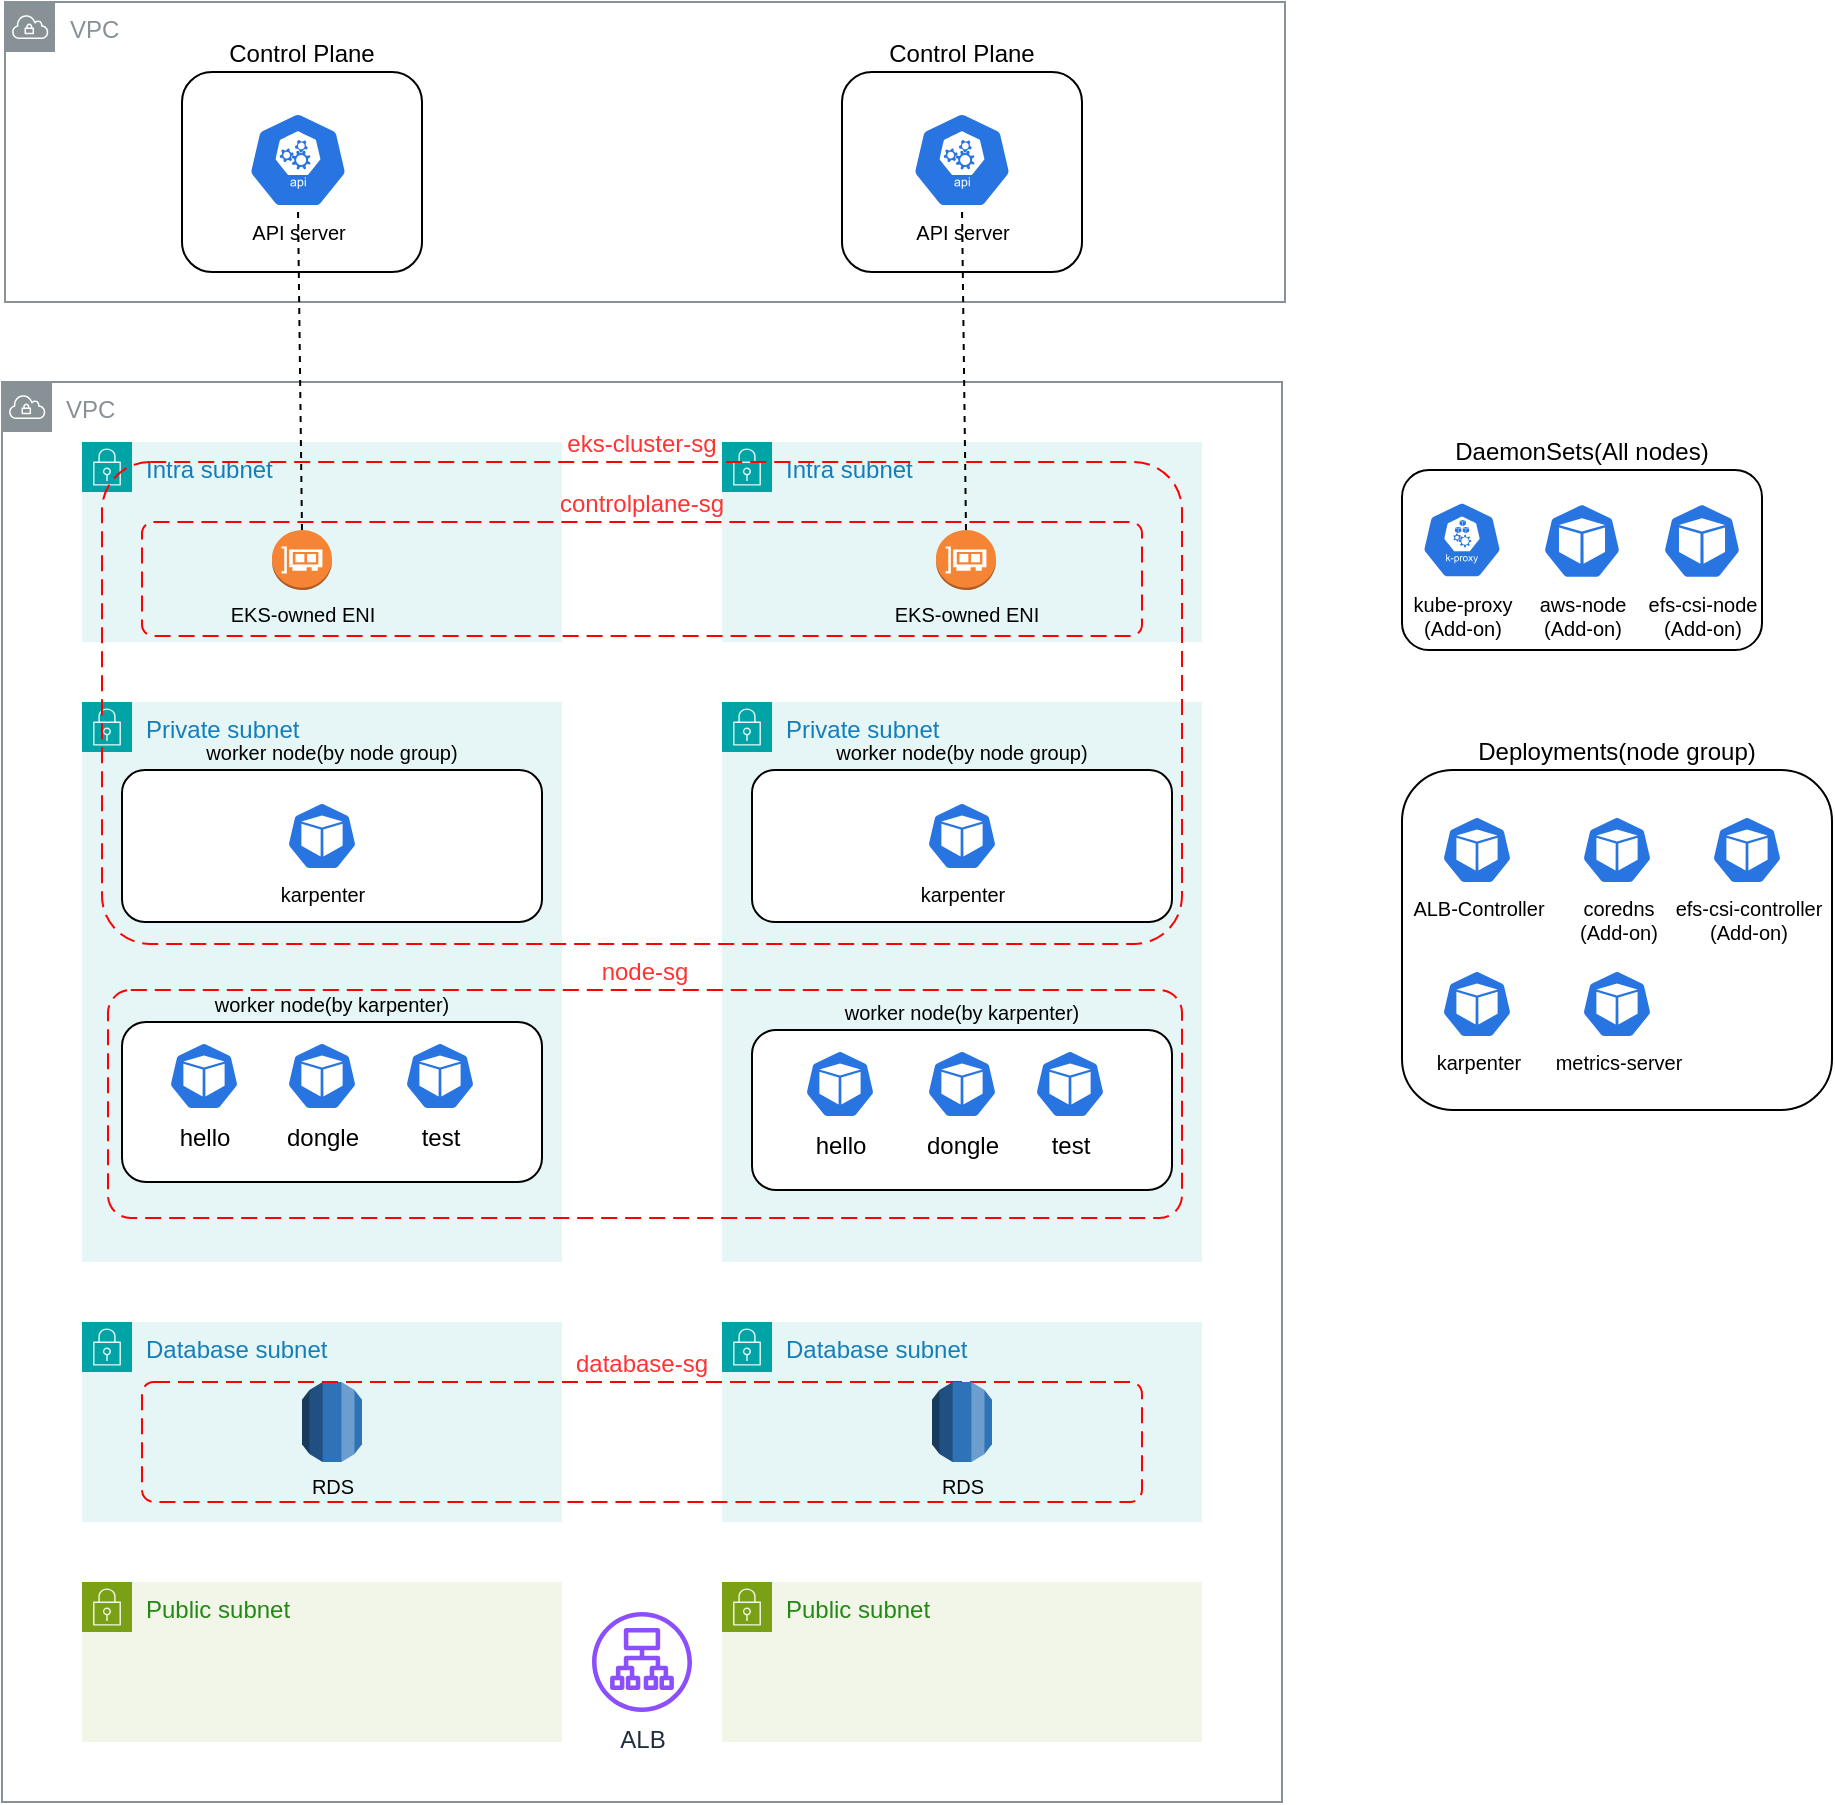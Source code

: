 <mxfile version="22.1.3" type="device">
  <diagram name="페이지-1" id="k-PGukx9nXa_avxQjpJs">
    <mxGraphModel dx="2261" dy="761" grid="1" gridSize="10" guides="1" tooltips="1" connect="1" arrows="1" fold="1" page="1" pageScale="1" pageWidth="827" pageHeight="1169" math="0" shadow="0">
      <root>
        <mxCell id="0" />
        <mxCell id="1" parent="0" />
        <mxCell id="21zfCVTrZPB9-jWkPUX8-2" value="VPC" style="sketch=0;outlineConnect=0;gradientColor=none;html=1;whiteSpace=wrap;fontSize=12;fontStyle=0;shape=mxgraph.aws4.group;grIcon=mxgraph.aws4.group_vpc;strokeColor=#879196;fillColor=none;verticalAlign=top;align=left;spacingLeft=30;fontColor=#879196;dashed=0;" vertex="1" parent="1">
          <mxGeometry x="-120" y="640" width="640" height="710" as="geometry" />
        </mxCell>
        <mxCell id="21zfCVTrZPB9-jWkPUX8-16" value="Private subnet" style="points=[[0,0],[0.25,0],[0.5,0],[0.75,0],[1,0],[1,0.25],[1,0.5],[1,0.75],[1,1],[0.75,1],[0.5,1],[0.25,1],[0,1],[0,0.75],[0,0.5],[0,0.25]];outlineConnect=0;gradientColor=none;html=1;whiteSpace=wrap;fontSize=12;fontStyle=0;container=1;pointerEvents=0;collapsible=0;recursiveResize=0;shape=mxgraph.aws4.group;grIcon=mxgraph.aws4.group_security_group;grStroke=0;strokeColor=#00A4A6;fillColor=#E6F6F7;verticalAlign=top;align=left;spacingLeft=30;fontColor=#147EBA;dashed=0;" vertex="1" parent="1">
          <mxGeometry x="240" y="800" width="240" height="280" as="geometry" />
        </mxCell>
        <mxCell id="21zfCVTrZPB9-jWkPUX8-15" value="Private subnet" style="points=[[0,0],[0.25,0],[0.5,0],[0.75,0],[1,0],[1,0.25],[1,0.5],[1,0.75],[1,1],[0.75,1],[0.5,1],[0.25,1],[0,1],[0,0.75],[0,0.5],[0,0.25]];outlineConnect=0;gradientColor=none;html=1;whiteSpace=wrap;fontSize=12;fontStyle=0;container=1;pointerEvents=0;collapsible=0;recursiveResize=0;shape=mxgraph.aws4.group;grIcon=mxgraph.aws4.group_security_group;grStroke=0;strokeColor=#00A4A6;fillColor=#E6F6F7;verticalAlign=top;align=left;spacingLeft=30;fontColor=#147EBA;dashed=0;" vertex="1" parent="1">
          <mxGeometry x="-80" y="800" width="240" height="280" as="geometry" />
        </mxCell>
        <mxCell id="21zfCVTrZPB9-jWkPUX8-51" value="worker node(by karpenter)" style="rounded=1;whiteSpace=wrap;html=1;fillColor=default;labelPosition=center;verticalLabelPosition=top;align=center;verticalAlign=bottom;fontSize=10;" vertex="1" parent="21zfCVTrZPB9-jWkPUX8-15">
          <mxGeometry x="20" y="160" width="210" height="80" as="geometry" />
        </mxCell>
        <mxCell id="21zfCVTrZPB9-jWkPUX8-12" value="Intra subnet" style="points=[[0,0],[0.25,0],[0.5,0],[0.75,0],[1,0],[1,0.25],[1,0.5],[1,0.75],[1,1],[0.75,1],[0.5,1],[0.25,1],[0,1],[0,0.75],[0,0.5],[0,0.25]];outlineConnect=0;gradientColor=none;html=1;whiteSpace=wrap;fontSize=12;fontStyle=0;container=1;pointerEvents=0;collapsible=0;recursiveResize=0;shape=mxgraph.aws4.group;grIcon=mxgraph.aws4.group_security_group;grStroke=0;strokeColor=#00A4A6;fillColor=#E6F6F7;verticalAlign=top;align=left;spacingLeft=30;fontColor=#147EBA;dashed=0;" vertex="1" parent="1">
          <mxGeometry x="240" y="670" width="240" height="100" as="geometry" />
        </mxCell>
        <mxCell id="21zfCVTrZPB9-jWkPUX8-23" value="EKS-owned ENI" style="outlineConnect=0;dashed=0;verticalLabelPosition=bottom;verticalAlign=top;align=center;html=1;shape=mxgraph.aws3.elastic_network_interface;fillColor=#F58534;gradientColor=none;fontSize=10;" vertex="1" parent="21zfCVTrZPB9-jWkPUX8-12">
          <mxGeometry x="107" y="44" width="30" height="30" as="geometry" />
        </mxCell>
        <mxCell id="21zfCVTrZPB9-jWkPUX8-11" value="Intra subnet" style="points=[[0,0],[0.25,0],[0.5,0],[0.75,0],[1,0],[1,0.25],[1,0.5],[1,0.75],[1,1],[0.75,1],[0.5,1],[0.25,1],[0,1],[0,0.75],[0,0.5],[0,0.25]];outlineConnect=0;gradientColor=none;html=1;whiteSpace=wrap;fontSize=12;fontStyle=0;container=1;pointerEvents=0;collapsible=0;recursiveResize=0;shape=mxgraph.aws4.group;grIcon=mxgraph.aws4.group_security_group;grStroke=0;strokeColor=#00A4A6;fillColor=#E6F6F7;verticalAlign=top;align=left;spacingLeft=30;fontColor=#147EBA;dashed=0;" vertex="1" parent="1">
          <mxGeometry x="-80" y="670" width="240" height="100" as="geometry" />
        </mxCell>
        <mxCell id="21zfCVTrZPB9-jWkPUX8-79" value="EKS-owned ENI" style="outlineConnect=0;dashed=0;verticalLabelPosition=bottom;verticalAlign=top;align=center;html=1;shape=mxgraph.aws3.elastic_network_interface;fillColor=#F58534;gradientColor=none;fontSize=10;" vertex="1" parent="21zfCVTrZPB9-jWkPUX8-11">
          <mxGeometry x="95" y="44" width="30" height="30" as="geometry" />
        </mxCell>
        <mxCell id="21zfCVTrZPB9-jWkPUX8-78" value="eks-cluster-sg" style="rounded=1;arcSize=10;dashed=1;strokeColor=#ff0000;fillColor=none;gradientColor=none;dashPattern=8 4;strokeWidth=1;verticalAlign=bottom;labelPosition=center;verticalLabelPosition=top;align=center;fontColor=#FF3333;" vertex="1" parent="1">
          <mxGeometry x="-70" y="680" width="540" height="241" as="geometry" />
        </mxCell>
        <mxCell id="21zfCVTrZPB9-jWkPUX8-74" value="controlplane-sg" style="rounded=1;arcSize=10;dashed=1;strokeColor=#ff0000;fillColor=none;gradientColor=none;dashPattern=8 4;strokeWidth=1;verticalAlign=bottom;labelPosition=center;verticalLabelPosition=top;align=center;fontColor=#FF3333;" vertex="1" parent="1">
          <mxGeometry x="-50" y="710" width="500" height="57" as="geometry" />
        </mxCell>
        <mxCell id="21zfCVTrZPB9-jWkPUX8-17" value="Database subnet" style="points=[[0,0],[0.25,0],[0.5,0],[0.75,0],[1,0],[1,0.25],[1,0.5],[1,0.75],[1,1],[0.75,1],[0.5,1],[0.25,1],[0,1],[0,0.75],[0,0.5],[0,0.25]];outlineConnect=0;gradientColor=none;html=1;whiteSpace=wrap;fontSize=12;fontStyle=0;container=1;pointerEvents=0;collapsible=0;recursiveResize=0;shape=mxgraph.aws4.group;grIcon=mxgraph.aws4.group_security_group;grStroke=0;strokeColor=#00A4A6;fillColor=#E6F6F7;verticalAlign=top;align=left;spacingLeft=30;fontColor=#147EBA;dashed=0;" vertex="1" parent="1">
          <mxGeometry x="-80" y="1110" width="240" height="100" as="geometry" />
        </mxCell>
        <mxCell id="21zfCVTrZPB9-jWkPUX8-58" value="RDS" style="outlineConnect=0;dashed=0;verticalLabelPosition=bottom;verticalAlign=top;align=center;html=1;shape=mxgraph.aws3.rds;fillColor=#2E73B8;gradientColor=none;fontSize=10;" vertex="1" parent="21zfCVTrZPB9-jWkPUX8-17">
          <mxGeometry x="110" y="30" width="30" height="40" as="geometry" />
        </mxCell>
        <mxCell id="21zfCVTrZPB9-jWkPUX8-38" value="Deployments(node group)" style="rounded=1;whiteSpace=wrap;html=1;labelPosition=center;verticalLabelPosition=top;align=center;verticalAlign=bottom;" vertex="1" parent="1">
          <mxGeometry x="580" y="834" width="215" height="170" as="geometry" />
        </mxCell>
        <mxCell id="21zfCVTrZPB9-jWkPUX8-36" value="DaemonSets(All nodes)" style="rounded=1;whiteSpace=wrap;html=1;labelPosition=center;verticalLabelPosition=top;align=center;verticalAlign=bottom;" vertex="1" parent="1">
          <mxGeometry x="580" y="684" width="180" height="90" as="geometry" />
        </mxCell>
        <mxCell id="21zfCVTrZPB9-jWkPUX8-1" value="VPC" style="sketch=0;outlineConnect=0;gradientColor=none;html=1;whiteSpace=wrap;fontSize=12;fontStyle=0;shape=mxgraph.aws4.group;grIcon=mxgraph.aws4.group_vpc;strokeColor=#879196;fillColor=none;verticalAlign=top;align=left;spacingLeft=30;fontColor=#879196;dashed=0;" vertex="1" parent="1">
          <mxGeometry x="-118.5" y="450" width="640" height="150" as="geometry" />
        </mxCell>
        <mxCell id="21zfCVTrZPB9-jWkPUX8-22" value="Control Plane" style="rounded=1;whiteSpace=wrap;html=1;fillColor=default;labelPosition=center;verticalLabelPosition=top;align=center;verticalAlign=bottom;" vertex="1" parent="1">
          <mxGeometry x="300" y="485" width="120" height="100" as="geometry" />
        </mxCell>
        <mxCell id="21zfCVTrZPB9-jWkPUX8-21" value="Control Plane" style="rounded=1;whiteSpace=wrap;html=1;fillColor=default;labelPosition=center;verticalLabelPosition=top;align=center;verticalAlign=bottom;" vertex="1" parent="1">
          <mxGeometry x="-30" y="485" width="120" height="100" as="geometry" />
        </mxCell>
        <mxCell id="21zfCVTrZPB9-jWkPUX8-5" value="API server" style="sketch=0;html=1;dashed=0;whitespace=wrap;fillColor=#2875E2;strokeColor=#ffffff;points=[[0.005,0.63,0],[0.1,0.2,0],[0.9,0.2,0],[0.5,0,0],[0.995,0.63,0],[0.72,0.99,0],[0.5,1,0],[0.28,0.99,0]];verticalLabelPosition=bottom;align=center;verticalAlign=top;shape=mxgraph.kubernetes.icon;prIcon=api;fontSize=10;" vertex="1" parent="1">
          <mxGeometry x="3" y="505" width="50" height="48" as="geometry" />
        </mxCell>
        <mxCell id="21zfCVTrZPB9-jWkPUX8-6" value="API server" style="sketch=0;html=1;dashed=0;whitespace=wrap;fillColor=#2875E2;strokeColor=#ffffff;points=[[0.005,0.63,0],[0.1,0.2,0],[0.9,0.2,0],[0.5,0,0],[0.995,0.63,0],[0.72,0.99,0],[0.5,1,0],[0.28,0.99,0]];verticalLabelPosition=bottom;align=center;verticalAlign=top;shape=mxgraph.kubernetes.icon;prIcon=api;fontSize=10;" vertex="1" parent="1">
          <mxGeometry x="335" y="505" width="50" height="48" as="geometry" />
        </mxCell>
        <mxCell id="21zfCVTrZPB9-jWkPUX8-9" value="Public subnet" style="points=[[0,0],[0.25,0],[0.5,0],[0.75,0],[1,0],[1,0.25],[1,0.5],[1,0.75],[1,1],[0.75,1],[0.5,1],[0.25,1],[0,1],[0,0.75],[0,0.5],[0,0.25]];outlineConnect=0;gradientColor=none;html=1;whiteSpace=wrap;fontSize=12;fontStyle=0;container=1;pointerEvents=0;collapsible=0;recursiveResize=0;shape=mxgraph.aws4.group;grIcon=mxgraph.aws4.group_security_group;grStroke=0;strokeColor=#7AA116;fillColor=#F2F6E8;verticalAlign=top;align=left;spacingLeft=30;fontColor=#248814;dashed=0;" vertex="1" parent="1">
          <mxGeometry x="-80" y="1240" width="240" height="80" as="geometry" />
        </mxCell>
        <mxCell id="21zfCVTrZPB9-jWkPUX8-10" value="Public subnet" style="points=[[0,0],[0.25,0],[0.5,0],[0.75,0],[1,0],[1,0.25],[1,0.5],[1,0.75],[1,1],[0.75,1],[0.5,1],[0.25,1],[0,1],[0,0.75],[0,0.5],[0,0.25]];outlineConnect=0;gradientColor=none;html=1;whiteSpace=wrap;fontSize=12;fontStyle=0;container=1;pointerEvents=0;collapsible=0;recursiveResize=0;shape=mxgraph.aws4.group;grIcon=mxgraph.aws4.group_security_group;grStroke=0;strokeColor=#7AA116;fillColor=#F2F6E8;verticalAlign=top;align=left;spacingLeft=30;fontColor=#248814;dashed=0;" vertex="1" parent="1">
          <mxGeometry x="240" y="1240" width="240" height="80" as="geometry" />
        </mxCell>
        <mxCell id="21zfCVTrZPB9-jWkPUX8-18" value="Database subnet" style="points=[[0,0],[0.25,0],[0.5,0],[0.75,0],[1,0],[1,0.25],[1,0.5],[1,0.75],[1,1],[0.75,1],[0.5,1],[0.25,1],[0,1],[0,0.75],[0,0.5],[0,0.25]];outlineConnect=0;gradientColor=none;html=1;whiteSpace=wrap;fontSize=12;fontStyle=0;container=1;pointerEvents=0;collapsible=0;recursiveResize=0;shape=mxgraph.aws4.group;grIcon=mxgraph.aws4.group_security_group;grStroke=0;strokeColor=#00A4A6;fillColor=#E6F6F7;verticalAlign=top;align=left;spacingLeft=30;fontColor=#147EBA;dashed=0;" vertex="1" parent="1">
          <mxGeometry x="240" y="1110" width="240" height="100" as="geometry" />
        </mxCell>
        <mxCell id="21zfCVTrZPB9-jWkPUX8-64" value="database-sg" style="rounded=1;arcSize=10;dashed=1;strokeColor=#ff0000;fillColor=none;gradientColor=none;dashPattern=8 4;strokeWidth=1;verticalAlign=bottom;labelPosition=center;verticalLabelPosition=top;align=center;fontColor=#FF3333;" vertex="1" parent="21zfCVTrZPB9-jWkPUX8-18">
          <mxGeometry x="-290" y="30" width="500" height="60" as="geometry" />
        </mxCell>
        <mxCell id="21zfCVTrZPB9-jWkPUX8-24" value="worker node(by node group)" style="rounded=1;whiteSpace=wrap;html=1;fillColor=default;labelPosition=center;verticalLabelPosition=top;align=center;verticalAlign=bottom;fontSize=10;" vertex="1" parent="1">
          <mxGeometry x="-60" y="834" width="210" height="76" as="geometry" />
        </mxCell>
        <mxCell id="21zfCVTrZPB9-jWkPUX8-25" value="worker node(by node group)" style="rounded=1;whiteSpace=wrap;html=1;fillColor=default;labelPosition=center;verticalLabelPosition=top;align=center;verticalAlign=bottom;fontSize=10;" vertex="1" parent="1">
          <mxGeometry x="255" y="834" width="210" height="76" as="geometry" />
        </mxCell>
        <mxCell id="21zfCVTrZPB9-jWkPUX8-26" value="ALB-Controller" style="sketch=0;html=1;dashed=0;whitespace=wrap;fillColor=#2875E2;strokeColor=#ffffff;points=[[0.005,0.63,0],[0.1,0.2,0],[0.9,0.2,0],[0.5,0,0],[0.995,0.63,0],[0.72,0.99,0],[0.5,1,0],[0.28,0.99,0]];verticalLabelPosition=bottom;align=center;verticalAlign=top;shape=mxgraph.kubernetes.icon;prIcon=pod;fontSize=10;" vertex="1" parent="1">
          <mxGeometry x="595" y="857" width="45" height="34" as="geometry" />
        </mxCell>
        <mxCell id="21zfCVTrZPB9-jWkPUX8-28" value="kube-proxy&lt;br&gt;(Add-on)" style="sketch=0;html=1;dashed=0;whitespace=wrap;fillColor=#2875E2;strokeColor=#ffffff;points=[[0.005,0.63,0],[0.1,0.2,0],[0.9,0.2,0],[0.5,0,0],[0.995,0.63,0],[0.72,0.99,0],[0.5,1,0],[0.28,0.99,0]];verticalLabelPosition=bottom;align=center;verticalAlign=top;shape=mxgraph.kubernetes.icon;prIcon=k_proxy;fontSize=10;" vertex="1" parent="1">
          <mxGeometry x="590" y="699.5" width="40" height="39" as="geometry" />
        </mxCell>
        <mxCell id="21zfCVTrZPB9-jWkPUX8-30" value="efs-csi-node&lt;br&gt;(Add-on)" style="sketch=0;html=1;dashed=0;whitespace=wrap;fillColor=#2875E2;strokeColor=#ffffff;points=[[0.005,0.63,0],[0.1,0.2,0],[0.9,0.2,0],[0.5,0,0],[0.995,0.63,0],[0.72,0.99,0],[0.5,1,0],[0.28,0.99,0]];verticalLabelPosition=bottom;align=center;verticalAlign=top;shape=mxgraph.kubernetes.icon;prIcon=pod;fontSize=10;" vertex="1" parent="1">
          <mxGeometry x="710" y="700.5" width="40" height="38" as="geometry" />
        </mxCell>
        <mxCell id="21zfCVTrZPB9-jWkPUX8-31" value="aws-node&lt;br&gt;(Add-on)" style="sketch=0;html=1;dashed=0;whitespace=wrap;fillColor=#2875E2;strokeColor=#ffffff;points=[[0.005,0.63,0],[0.1,0.2,0],[0.9,0.2,0],[0.5,0,0],[0.995,0.63,0],[0.72,0.99,0],[0.5,1,0],[0.28,0.99,0]];verticalLabelPosition=bottom;align=center;verticalAlign=top;shape=mxgraph.kubernetes.icon;prIcon=pod;fontSize=10;" vertex="1" parent="1">
          <mxGeometry x="650" y="700.5" width="40" height="38" as="geometry" />
        </mxCell>
        <mxCell id="21zfCVTrZPB9-jWkPUX8-42" value="coredns&lt;br&gt;(Add-on)" style="sketch=0;html=1;dashed=0;whitespace=wrap;fillColor=#2875E2;strokeColor=#ffffff;points=[[0.005,0.63,0],[0.1,0.2,0],[0.9,0.2,0],[0.5,0,0],[0.995,0.63,0],[0.72,0.99,0],[0.5,1,0],[0.28,0.99,0]];verticalLabelPosition=bottom;align=center;verticalAlign=top;shape=mxgraph.kubernetes.icon;prIcon=pod;fontSize=10;" vertex="1" parent="1">
          <mxGeometry x="665" y="857" width="45" height="34" as="geometry" />
        </mxCell>
        <mxCell id="21zfCVTrZPB9-jWkPUX8-43" value="efs-csi-controller&lt;br&gt;(Add-on)" style="sketch=0;html=1;dashed=0;whitespace=wrap;fillColor=#2875E2;strokeColor=#ffffff;points=[[0.005,0.63,0],[0.1,0.2,0],[0.9,0.2,0],[0.5,0,0],[0.995,0.63,0],[0.72,0.99,0],[0.5,1,0],[0.28,0.99,0]];verticalLabelPosition=bottom;align=center;verticalAlign=top;shape=mxgraph.kubernetes.icon;prIcon=pod;fontSize=10;" vertex="1" parent="1">
          <mxGeometry x="730" y="857" width="45" height="34" as="geometry" />
        </mxCell>
        <mxCell id="21zfCVTrZPB9-jWkPUX8-44" value="karpenter" style="sketch=0;html=1;dashed=0;whitespace=wrap;fillColor=#2875E2;strokeColor=#ffffff;points=[[0.005,0.63,0],[0.1,0.2,0],[0.9,0.2,0],[0.5,0,0],[0.995,0.63,0],[0.72,0.99,0],[0.5,1,0],[0.28,0.99,0]];verticalLabelPosition=bottom;align=center;verticalAlign=top;shape=mxgraph.kubernetes.icon;prIcon=pod;fontSize=10;" vertex="1" parent="1">
          <mxGeometry x="595" y="934" width="45" height="34" as="geometry" />
        </mxCell>
        <mxCell id="21zfCVTrZPB9-jWkPUX8-46" value="metrics-server" style="sketch=0;html=1;dashed=0;whitespace=wrap;fillColor=#2875E2;strokeColor=#ffffff;points=[[0.005,0.63,0],[0.1,0.2,0],[0.9,0.2,0],[0.5,0,0],[0.995,0.63,0],[0.72,0.99,0],[0.5,1,0],[0.28,0.99,0]];verticalLabelPosition=bottom;align=center;verticalAlign=top;shape=mxgraph.kubernetes.icon;prIcon=pod;fontSize=10;" vertex="1" parent="1">
          <mxGeometry x="665" y="934" width="45" height="34" as="geometry" />
        </mxCell>
        <mxCell id="21zfCVTrZPB9-jWkPUX8-48" value="karpenter" style="sketch=0;html=1;dashed=0;whitespace=wrap;fillColor=#2875E2;strokeColor=#ffffff;points=[[0.005,0.63,0],[0.1,0.2,0],[0.9,0.2,0],[0.5,0,0],[0.995,0.63,0],[0.72,0.99,0],[0.5,1,0],[0.28,0.99,0]];verticalLabelPosition=bottom;align=center;verticalAlign=top;shape=mxgraph.kubernetes.icon;prIcon=pod;fontSize=10;" vertex="1" parent="1">
          <mxGeometry x="17.5" y="850" width="45" height="34" as="geometry" />
        </mxCell>
        <mxCell id="21zfCVTrZPB9-jWkPUX8-49" value="karpenter" style="sketch=0;html=1;dashed=0;whitespace=wrap;fillColor=#2875E2;strokeColor=#ffffff;points=[[0.005,0.63,0],[0.1,0.2,0],[0.9,0.2,0],[0.5,0,0],[0.995,0.63,0],[0.72,0.99,0],[0.5,1,0],[0.28,0.99,0]];verticalLabelPosition=bottom;align=center;verticalAlign=top;shape=mxgraph.kubernetes.icon;prIcon=pod;fontSize=10;" vertex="1" parent="1">
          <mxGeometry x="337.5" y="850" width="45" height="34" as="geometry" />
        </mxCell>
        <mxCell id="21zfCVTrZPB9-jWkPUX8-50" value="ALB" style="sketch=0;outlineConnect=0;fontColor=#232F3E;gradientColor=none;fillColor=#8C4FFF;strokeColor=none;dashed=0;verticalLabelPosition=bottom;verticalAlign=top;align=center;html=1;fontSize=12;fontStyle=0;aspect=fixed;pointerEvents=1;shape=mxgraph.aws4.application_load_balancer;" vertex="1" parent="1">
          <mxGeometry x="175" y="1255" width="50" height="50" as="geometry" />
        </mxCell>
        <mxCell id="21zfCVTrZPB9-jWkPUX8-57" value="worker node(by karpenter)" style="rounded=1;whiteSpace=wrap;html=1;fillColor=default;labelPosition=center;verticalLabelPosition=top;align=center;verticalAlign=bottom;fontSize=10;" vertex="1" parent="1">
          <mxGeometry x="255" y="964" width="210" height="80" as="geometry" />
        </mxCell>
        <mxCell id="21zfCVTrZPB9-jWkPUX8-62" value="" style="endArrow=none;dashed=1;html=1;rounded=0;entryX=0.5;entryY=1;entryDx=0;entryDy=0;entryPerimeter=0;exitX=0.5;exitY=0;exitDx=0;exitDy=0;exitPerimeter=0;" edge="1" parent="1" source="21zfCVTrZPB9-jWkPUX8-79" target="21zfCVTrZPB9-jWkPUX8-5">
          <mxGeometry width="50" height="50" relative="1" as="geometry">
            <mxPoint x="25" y="708" as="sourcePoint" />
            <mxPoint x="440" y="510" as="targetPoint" />
          </mxGeometry>
        </mxCell>
        <mxCell id="21zfCVTrZPB9-jWkPUX8-63" value="" style="endArrow=none;dashed=1;html=1;rounded=0;exitX=0.5;exitY=0;exitDx=0;exitDy=0;exitPerimeter=0;entryX=0.5;entryY=1;entryDx=0;entryDy=0;entryPerimeter=0;" edge="1" parent="1" source="21zfCVTrZPB9-jWkPUX8-23" target="21zfCVTrZPB9-jWkPUX8-6">
          <mxGeometry width="50" height="50" relative="1" as="geometry">
            <mxPoint x="390" y="560" as="sourcePoint" />
            <mxPoint x="440" y="510" as="targetPoint" />
          </mxGeometry>
        </mxCell>
        <mxCell id="21zfCVTrZPB9-jWkPUX8-65" value="RDS" style="outlineConnect=0;dashed=0;verticalLabelPosition=bottom;verticalAlign=top;align=center;html=1;shape=mxgraph.aws3.rds;fillColor=#2E73B8;gradientColor=none;fontSize=10;" vertex="1" parent="1">
          <mxGeometry x="345" y="1140" width="30" height="40" as="geometry" />
        </mxCell>
        <mxCell id="21zfCVTrZPB9-jWkPUX8-66" value="hello" style="sketch=0;html=1;dashed=0;whitespace=wrap;fillColor=#2875E2;strokeColor=#ffffff;points=[[0.005,0.63,0],[0.1,0.2,0],[0.9,0.2,0],[0.5,0,0],[0.995,0.63,0],[0.72,0.99,0],[0.5,1,0],[0.28,0.99,0]];verticalLabelPosition=bottom;align=center;verticalAlign=top;shape=mxgraph.kubernetes.icon;prIcon=pod" vertex="1" parent="1">
          <mxGeometry x="-38" y="970" width="38" height="34" as="geometry" />
        </mxCell>
        <mxCell id="21zfCVTrZPB9-jWkPUX8-67" value="hello" style="sketch=0;html=1;dashed=0;whitespace=wrap;fillColor=#2875E2;strokeColor=#ffffff;points=[[0.005,0.63,0],[0.1,0.2,0],[0.9,0.2,0],[0.5,0,0],[0.995,0.63,0],[0.72,0.99,0],[0.5,1,0],[0.28,0.99,0]];verticalLabelPosition=bottom;align=center;verticalAlign=top;shape=mxgraph.kubernetes.icon;prIcon=pod" vertex="1" parent="1">
          <mxGeometry x="280" y="974" width="38" height="34" as="geometry" />
        </mxCell>
        <mxCell id="21zfCVTrZPB9-jWkPUX8-68" value="dongle" style="sketch=0;html=1;dashed=0;whitespace=wrap;fillColor=#2875E2;strokeColor=#ffffff;points=[[0.005,0.63,0],[0.1,0.2,0],[0.9,0.2,0],[0.5,0,0],[0.995,0.63,0],[0.72,0.99,0],[0.5,1,0],[0.28,0.99,0]];verticalLabelPosition=bottom;align=center;verticalAlign=top;shape=mxgraph.kubernetes.icon;prIcon=pod" vertex="1" parent="1">
          <mxGeometry x="21" y="970" width="38" height="34" as="geometry" />
        </mxCell>
        <mxCell id="21zfCVTrZPB9-jWkPUX8-69" value="dongle" style="sketch=0;html=1;dashed=0;whitespace=wrap;fillColor=#2875E2;strokeColor=#ffffff;points=[[0.005,0.63,0],[0.1,0.2,0],[0.9,0.2,0],[0.5,0,0],[0.995,0.63,0],[0.72,0.99,0],[0.5,1,0],[0.28,0.99,0]];verticalLabelPosition=bottom;align=center;verticalAlign=top;shape=mxgraph.kubernetes.icon;prIcon=pod" vertex="1" parent="1">
          <mxGeometry x="341" y="974" width="38" height="34" as="geometry" />
        </mxCell>
        <mxCell id="21zfCVTrZPB9-jWkPUX8-70" value="test" style="sketch=0;html=1;dashed=0;whitespace=wrap;fillColor=#2875E2;strokeColor=#ffffff;points=[[0.005,0.63,0],[0.1,0.2,0],[0.9,0.2,0],[0.5,0,0],[0.995,0.63,0],[0.72,0.99,0],[0.5,1,0],[0.28,0.99,0]];verticalLabelPosition=bottom;align=center;verticalAlign=top;shape=mxgraph.kubernetes.icon;prIcon=pod" vertex="1" parent="1">
          <mxGeometry x="80" y="970" width="38" height="34" as="geometry" />
        </mxCell>
        <mxCell id="21zfCVTrZPB9-jWkPUX8-71" value="test" style="sketch=0;html=1;dashed=0;whitespace=wrap;fillColor=#2875E2;strokeColor=#ffffff;points=[[0.005,0.63,0],[0.1,0.2,0],[0.9,0.2,0],[0.5,0,0],[0.995,0.63,0],[0.72,0.99,0],[0.5,1,0],[0.28,0.99,0]];verticalLabelPosition=bottom;align=center;verticalAlign=top;shape=mxgraph.kubernetes.icon;prIcon=pod" vertex="1" parent="1">
          <mxGeometry x="395" y="974" width="38" height="34" as="geometry" />
        </mxCell>
        <mxCell id="21zfCVTrZPB9-jWkPUX8-77" value="node-sg" style="rounded=1;arcSize=10;dashed=1;strokeColor=#ff0000;fillColor=none;gradientColor=none;dashPattern=8 4;strokeWidth=1;verticalAlign=bottom;labelPosition=center;verticalLabelPosition=top;align=center;fontColor=#FF3333;" vertex="1" parent="1">
          <mxGeometry x="-67" y="944" width="537" height="114" as="geometry" />
        </mxCell>
      </root>
    </mxGraphModel>
  </diagram>
</mxfile>
